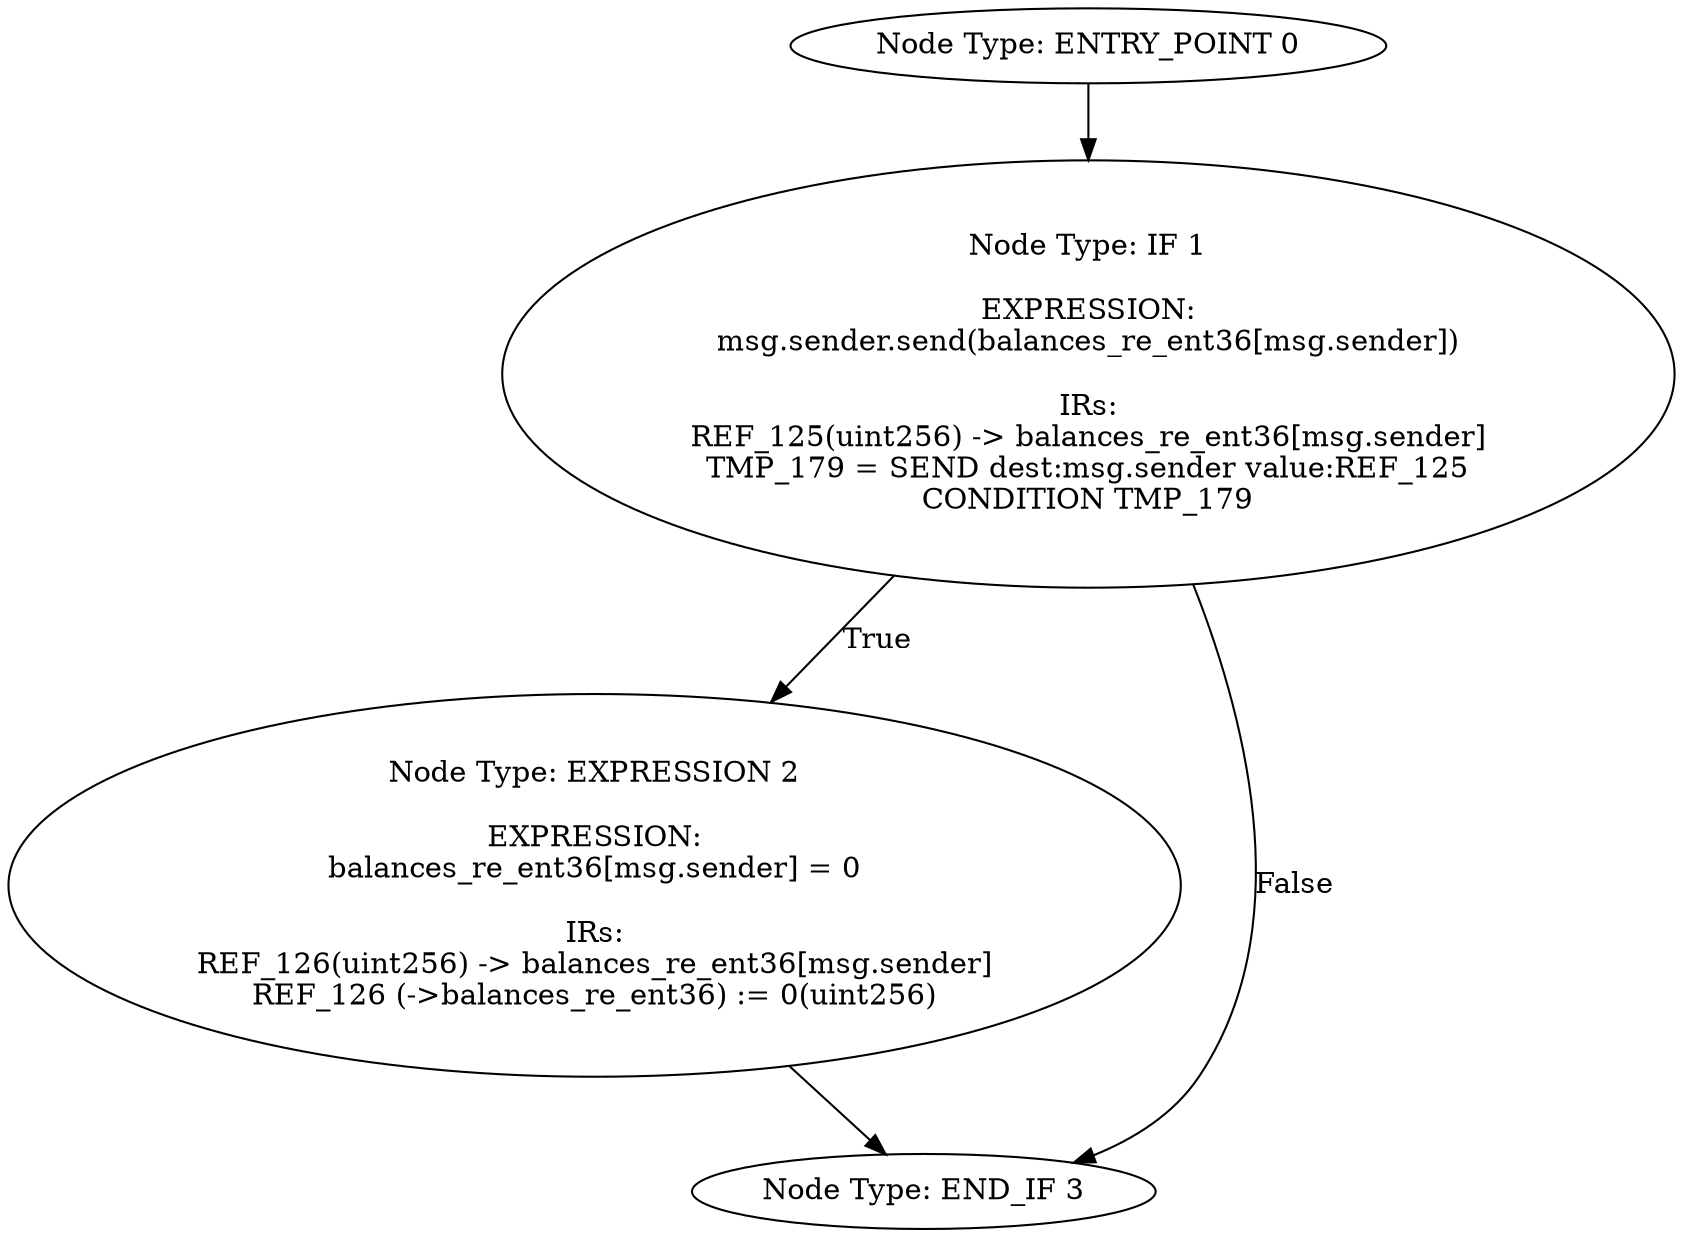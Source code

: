 digraph{
0[label="Node Type: ENTRY_POINT 0
"];
0->1;
1[label="Node Type: IF 1

EXPRESSION:
msg.sender.send(balances_re_ent36[msg.sender])

IRs:
REF_125(uint256) -> balances_re_ent36[msg.sender]
TMP_179 = SEND dest:msg.sender value:REF_125
CONDITION TMP_179"];
1->2[label="True"];
1->3[label="False"];
2[label="Node Type: EXPRESSION 2

EXPRESSION:
balances_re_ent36[msg.sender] = 0

IRs:
REF_126(uint256) -> balances_re_ent36[msg.sender]
REF_126 (->balances_re_ent36) := 0(uint256)"];
2->3;
3[label="Node Type: END_IF 3
"];
}
